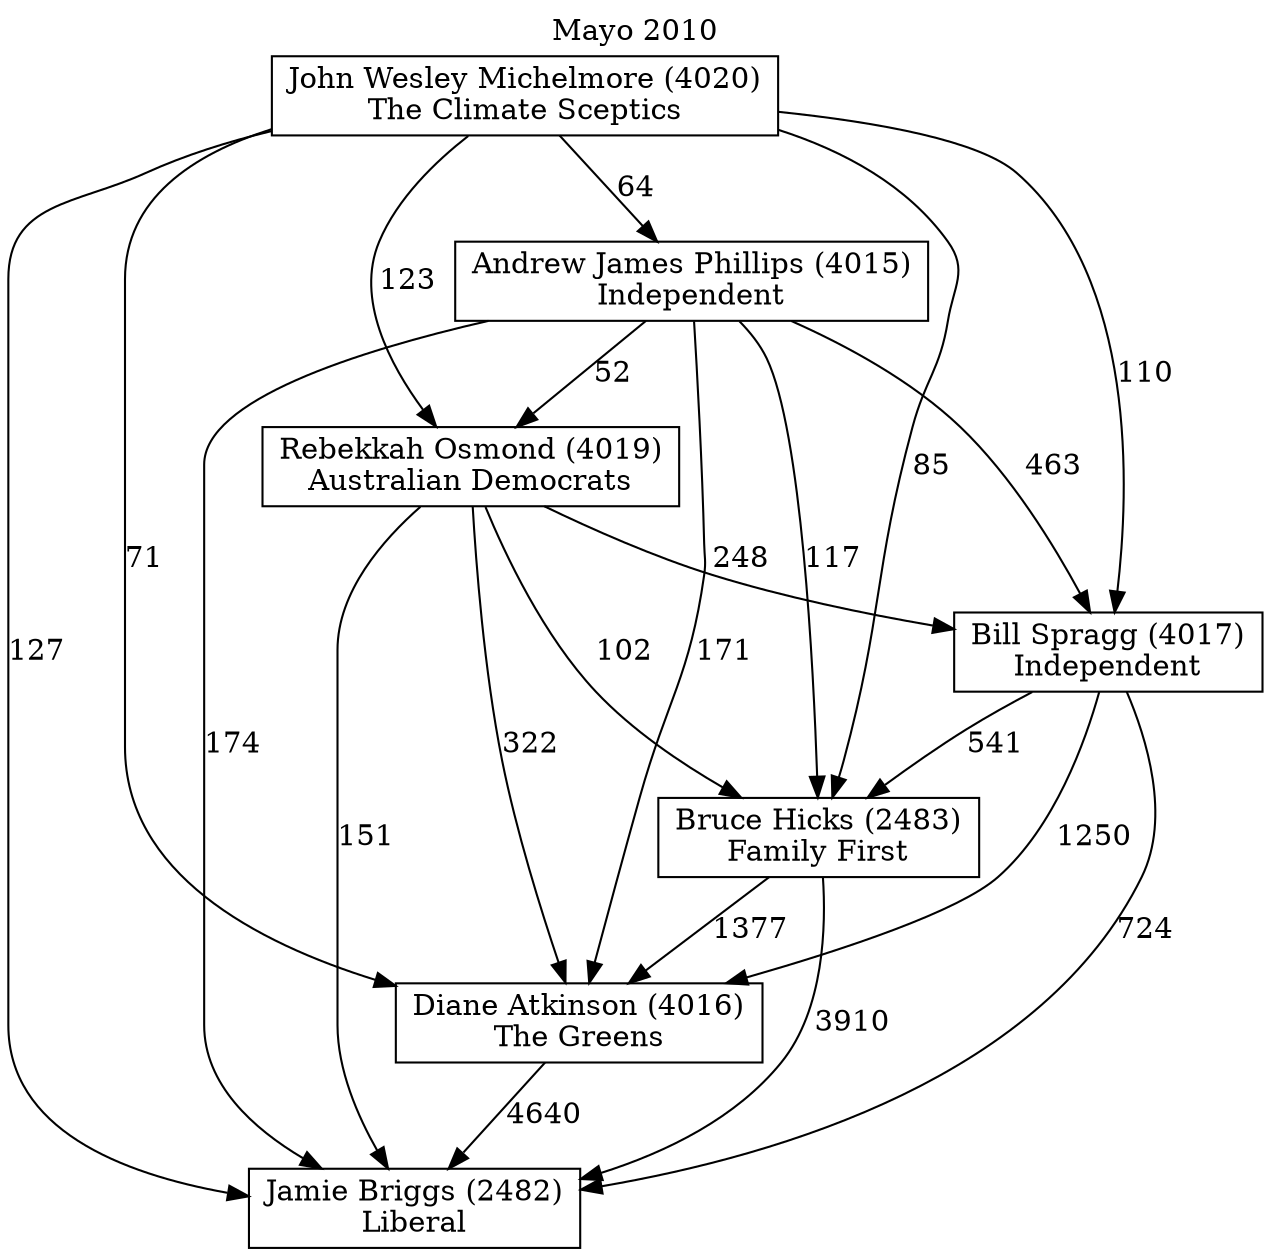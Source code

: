 // House preference flow
digraph "Jamie Briggs (2482)_Mayo_2010" {
	graph [label="Mayo 2010" labelloc=t mclimit=10]
	node [shape=box]
	"Jamie Briggs (2482)" [label="Jamie Briggs (2482)
Liberal"]
	"Diane Atkinson (4016)" [label="Diane Atkinson (4016)
The Greens"]
	"Bruce Hicks (2483)" [label="Bruce Hicks (2483)
Family First"]
	"Bill Spragg (4017)" [label="Bill Spragg (4017)
Independent"]
	"Rebekkah Osmond (4019)" [label="Rebekkah Osmond (4019)
Australian Democrats"]
	"Andrew James Phillips (4015)" [label="Andrew James Phillips (4015)
Independent"]
	"John Wesley Michelmore (4020)" [label="John Wesley Michelmore (4020)
The Climate Sceptics"]
	"Diane Atkinson (4016)" -> "Jamie Briggs (2482)" [label=4640]
	"Bruce Hicks (2483)" -> "Diane Atkinson (4016)" [label=1377]
	"Bill Spragg (4017)" -> "Bruce Hicks (2483)" [label=541]
	"Rebekkah Osmond (4019)" -> "Bill Spragg (4017)" [label=248]
	"Andrew James Phillips (4015)" -> "Rebekkah Osmond (4019)" [label=52]
	"John Wesley Michelmore (4020)" -> "Andrew James Phillips (4015)" [label=64]
	"Bruce Hicks (2483)" -> "Jamie Briggs (2482)" [label=3910]
	"Bill Spragg (4017)" -> "Jamie Briggs (2482)" [label=724]
	"Rebekkah Osmond (4019)" -> "Jamie Briggs (2482)" [label=151]
	"Andrew James Phillips (4015)" -> "Jamie Briggs (2482)" [label=174]
	"John Wesley Michelmore (4020)" -> "Jamie Briggs (2482)" [label=127]
	"John Wesley Michelmore (4020)" -> "Rebekkah Osmond (4019)" [label=123]
	"Andrew James Phillips (4015)" -> "Bill Spragg (4017)" [label=463]
	"John Wesley Michelmore (4020)" -> "Bill Spragg (4017)" [label=110]
	"Rebekkah Osmond (4019)" -> "Bruce Hicks (2483)" [label=102]
	"Andrew James Phillips (4015)" -> "Bruce Hicks (2483)" [label=117]
	"John Wesley Michelmore (4020)" -> "Bruce Hicks (2483)" [label=85]
	"Bill Spragg (4017)" -> "Diane Atkinson (4016)" [label=1250]
	"Rebekkah Osmond (4019)" -> "Diane Atkinson (4016)" [label=322]
	"Andrew James Phillips (4015)" -> "Diane Atkinson (4016)" [label=171]
	"John Wesley Michelmore (4020)" -> "Diane Atkinson (4016)" [label=71]
}
